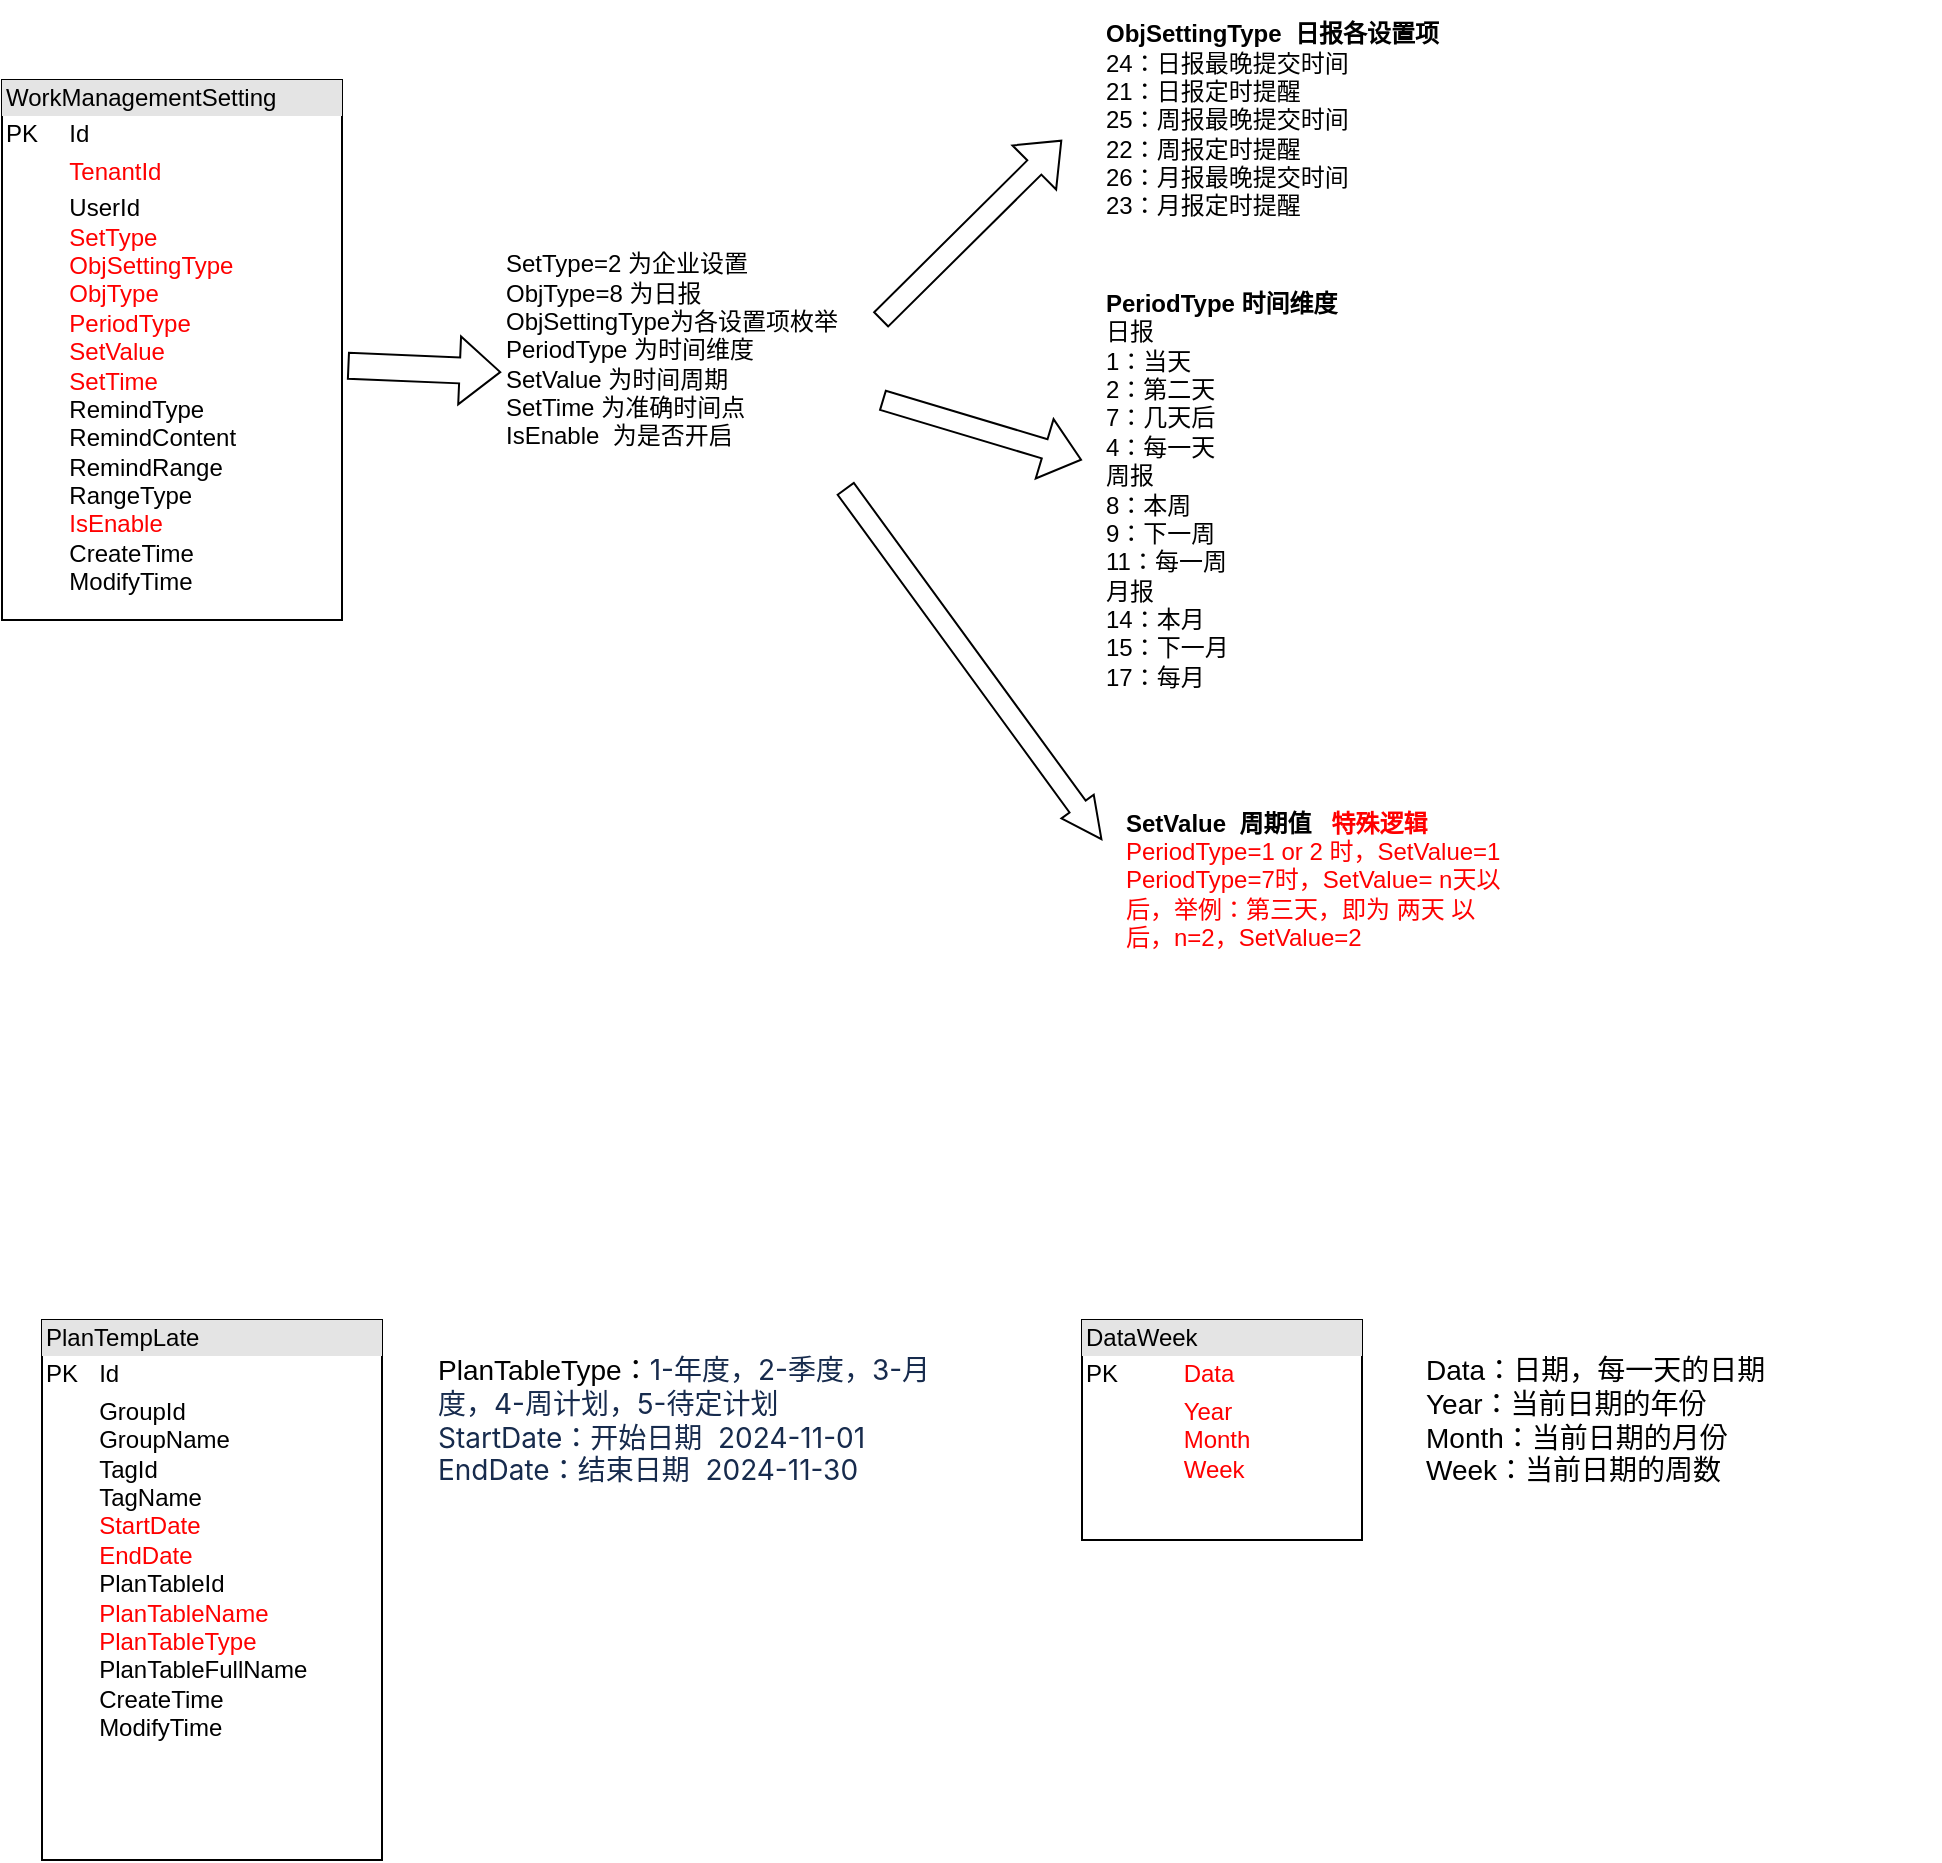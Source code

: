 <mxfile version="24.8.8">
  <diagram name="第 1 页" id="shWuY2HUWkcWStt58Jba">
    <mxGraphModel dx="1050" dy="564" grid="1" gridSize="10" guides="1" tooltips="1" connect="1" arrows="1" fold="1" page="1" pageScale="1" pageWidth="300000" pageHeight="30000" math="0" shadow="0">
      <root>
        <mxCell id="0" />
        <mxCell id="1" parent="0" />
        <mxCell id="7VeYFvIH7S3LwfYsSpzn-1" value="&lt;div style=&quot;box-sizing:border-box;width:100%;background:#e4e4e4;padding:2px;&quot;&gt;WorkManagementSetting&lt;/div&gt;&lt;table style=&quot;width:100%;font-size:1em;&quot; cellpadding=&quot;2&quot; cellspacing=&quot;0&quot;&gt;&lt;tbody&gt;&lt;tr&gt;&lt;td&gt;PK&lt;/td&gt;&lt;td&gt;Id&lt;/td&gt;&lt;/tr&gt;&lt;tr&gt;&lt;td&gt;&lt;br&gt;&lt;/td&gt;&lt;td&gt;&lt;font color=&quot;#ff0000&quot;&gt;TenantId&lt;/font&gt;&lt;/td&gt;&lt;/tr&gt;&lt;tr&gt;&lt;td&gt;&lt;/td&gt;&lt;td&gt;UserId&lt;br&gt;&lt;font color=&quot;#ff0000&quot;&gt;SetType&lt;br&gt;ObjSettingType&lt;br&gt;ObjType&lt;br&gt;PeriodType&lt;br&gt;SetValue&lt;br&gt;SetTime&lt;/font&gt;&lt;br&gt;RemindType&lt;br&gt;RemindContent&lt;br&gt;RemindRange&lt;br&gt;RangeType&lt;br&gt;&lt;font color=&quot;#ff0000&quot;&gt;IsEnable&lt;/font&gt;&lt;br&gt;CreateTime&lt;br&gt;ModifyTime&lt;br&gt;&lt;br&gt;&lt;/td&gt;&lt;/tr&gt;&lt;/tbody&gt;&lt;/table&gt;" style="verticalAlign=top;align=left;overflow=fill;html=1;whiteSpace=wrap;" parent="1" vertex="1">
          <mxGeometry x="70" y="60" width="170" height="270" as="geometry" />
        </mxCell>
        <mxCell id="7VeYFvIH7S3LwfYsSpzn-3" value="&lt;div style=&quot;&quot;&gt;&lt;span style=&quot;background-color: initial;&quot;&gt;SetType=2 为企业设置&lt;/span&gt;&lt;/div&gt;&lt;div style=&quot;&quot;&gt;ObjType=8 为日报&lt;span style=&quot;background-color: initial;&quot;&gt;&lt;br&gt;&lt;/span&gt;&lt;/div&gt;&lt;div style=&quot;&quot;&gt;ObjSettingType为各设置项枚举&lt;/div&gt;&lt;div style=&quot;&quot;&gt;PeriodType 为时间维度&lt;/div&gt;&lt;div&gt;SetValue 为时间周期&lt;/div&gt;&lt;div&gt;SetTime 为准确时间点&lt;/div&gt;&lt;div&gt;IsEnable&amp;nbsp; 为是否开启&lt;/div&gt;" style="text;html=1;align=left;verticalAlign=middle;whiteSpace=wrap;rounded=0;strokeColor=none;" parent="1" vertex="1">
          <mxGeometry x="320" y="125" width="190" height="140" as="geometry" />
        </mxCell>
        <mxCell id="7VeYFvIH7S3LwfYsSpzn-5" value="&lt;b&gt;ObjSettingType&amp;nbsp; 日报各设置项&lt;/b&gt;&lt;div&gt;24：日报最晚提交时间&lt;/div&gt;&lt;div&gt;21：日报定时提醒&lt;/div&gt;&lt;div&gt;25：周报最晚提交时间&lt;/div&gt;&lt;div&gt;22：周报定时提醒&lt;/div&gt;&lt;div&gt;26：月报最晚提交时间&lt;/div&gt;&lt;div&gt;23：月报定时提醒&lt;/div&gt;" style="text;html=1;align=left;verticalAlign=middle;whiteSpace=wrap;rounded=0;" parent="1" vertex="1">
          <mxGeometry x="620" y="20" width="200" height="120" as="geometry" />
        </mxCell>
        <mxCell id="7VeYFvIH7S3LwfYsSpzn-7" value="&lt;b&gt;PeriodType 时间维度&lt;/b&gt;&lt;div&gt;日报&lt;/div&gt;&lt;div&gt;1：当天&lt;/div&gt;&lt;div&gt;2：第二天&lt;/div&gt;&lt;div&gt;7：几天后&lt;/div&gt;&lt;div&gt;4：每一天&lt;/div&gt;&lt;div&gt;周报&lt;/div&gt;&lt;div&gt;8：本周&lt;/div&gt;&lt;div&gt;9：下一周&lt;/div&gt;&lt;div&gt;11：每一周&lt;/div&gt;&lt;div&gt;月报&lt;/div&gt;&lt;div&gt;14：本月&lt;/div&gt;&lt;div&gt;15：下一月&lt;/div&gt;&lt;div&gt;17：每月&lt;/div&gt;" style="text;html=1;align=left;verticalAlign=middle;whiteSpace=wrap;rounded=0;" parent="1" vertex="1">
          <mxGeometry x="620" y="160" width="170" height="210" as="geometry" />
        </mxCell>
        <mxCell id="7VeYFvIH7S3LwfYsSpzn-9" value="&lt;b&gt;SetValue&amp;nbsp; 周期值&amp;nbsp; &amp;nbsp;&lt;font color=&quot;#ff0000&quot;&gt;特殊逻辑&lt;/font&gt;&lt;/b&gt;&lt;div&gt;&lt;font color=&quot;#ff0000&quot;&gt;PeriodType=1 or 2 时，SetValue=1&amp;nbsp;&lt;/font&gt;&lt;/div&gt;&lt;div&gt;&lt;font color=&quot;#ff0000&quot;&gt;PeriodType=7时，SetValue= n天以后，举例：第三天，即为 两天 以后，n=2，SetValue=2&lt;/font&gt;&lt;/div&gt;" style="text;html=1;align=left;verticalAlign=middle;whiteSpace=wrap;rounded=0;" parent="1" vertex="1">
          <mxGeometry x="630" y="400" width="200" height="120" as="geometry" />
        </mxCell>
        <mxCell id="7VeYFvIH7S3LwfYsSpzn-11" value="" style="shape=flexArrow;endArrow=classic;html=1;rounded=0;entryX=-0.002;entryY=0.579;entryDx=0;entryDy=0;entryPerimeter=0;exitX=1.016;exitY=0.529;exitDx=0;exitDy=0;exitPerimeter=0;width=13;endSize=6.44;" parent="1" source="7VeYFvIH7S3LwfYsSpzn-1" target="7VeYFvIH7S3LwfYsSpzn-3" edge="1">
          <mxGeometry width="50" height="50" relative="1" as="geometry">
            <mxPoint x="250" y="210" as="sourcePoint" />
            <mxPoint x="300" y="160" as="targetPoint" />
          </mxGeometry>
        </mxCell>
        <mxCell id="7VeYFvIH7S3LwfYsSpzn-12" value="" style="shape=flexArrow;endArrow=classic;html=1;rounded=0;exitX=0.996;exitY=0.393;exitDx=0;exitDy=0;exitPerimeter=0;" parent="1" source="7VeYFvIH7S3LwfYsSpzn-3" edge="1">
          <mxGeometry width="50" height="50" relative="1" as="geometry">
            <mxPoint x="530" y="150" as="sourcePoint" />
            <mxPoint x="600" y="90" as="targetPoint" />
          </mxGeometry>
        </mxCell>
        <mxCell id="7VeYFvIH7S3LwfYsSpzn-13" value="" style="shape=flexArrow;endArrow=classic;html=1;rounded=0;" parent="1" edge="1">
          <mxGeometry width="50" height="50" relative="1" as="geometry">
            <mxPoint x="510" y="220" as="sourcePoint" />
            <mxPoint x="610" y="250" as="targetPoint" />
          </mxGeometry>
        </mxCell>
        <mxCell id="7VeYFvIH7S3LwfYsSpzn-14" value="" style="shape=flexArrow;endArrow=classic;html=1;rounded=0;exitX=0.903;exitY=0.993;exitDx=0;exitDy=0;endWidth=9;endSize=6.4;exitPerimeter=0;" parent="1" source="7VeYFvIH7S3LwfYsSpzn-3" edge="1">
          <mxGeometry width="50" height="50" relative="1" as="geometry">
            <mxPoint x="510" y="330" as="sourcePoint" />
            <mxPoint x="620" y="440" as="targetPoint" />
          </mxGeometry>
        </mxCell>
        <mxCell id="zKdpXXExsagisuEClEvH-1" value="&lt;div style=&quot;box-sizing:border-box;width:100%;background:#e4e4e4;padding:2px;&quot;&gt;PlanTempLate&lt;/div&gt;&lt;table style=&quot;width:100%;font-size:1em;&quot; cellpadding=&quot;2&quot; cellspacing=&quot;0&quot;&gt;&lt;tbody&gt;&lt;tr&gt;&lt;td&gt;PK&lt;/td&gt;&lt;td&gt;Id&lt;/td&gt;&lt;/tr&gt;&lt;tr&gt;&lt;td&gt;&lt;br&gt;&lt;/td&gt;&lt;td&gt;GroupId&lt;br&gt;GroupName&lt;br&gt;TagId&lt;br&gt;TagName&lt;br&gt;&lt;font color=&quot;#ff0000&quot;&gt;StartDate&lt;br&gt;EndDate&lt;/font&gt;&lt;br&gt;PlanTableId&lt;br&gt;&lt;font color=&quot;#ff0000&quot;&gt;PlanTableName&lt;br&gt;PlanTableType&lt;/font&gt;&lt;br&gt;PlanTableFullName&lt;br&gt;CreateTime&lt;br&gt;ModifyTime&lt;/td&gt;&lt;/tr&gt;&lt;tr&gt;&lt;td&gt;&lt;/td&gt;&lt;td&gt;&lt;br&gt;&lt;br&gt;&lt;/td&gt;&lt;/tr&gt;&lt;/tbody&gt;&lt;/table&gt;" style="verticalAlign=top;align=left;overflow=fill;html=1;whiteSpace=wrap;" vertex="1" parent="1">
          <mxGeometry x="90" y="680" width="170" height="270" as="geometry" />
        </mxCell>
        <mxCell id="zKdpXXExsagisuEClEvH-2" value="&lt;font style=&quot;font-size: 14px;&quot;&gt;PlanTableType：&lt;/font&gt;&lt;span style=&quot;color: rgb(23, 43, 77); font-family: -apple-system, BlinkMacSystemFont, &amp;quot;Segoe UI&amp;quot;, Roboto, Oxygen, Ubuntu, &amp;quot;Fira Sans&amp;quot;, &amp;quot;Droid Sans&amp;quot;, &amp;quot;Helvetica Neue&amp;quot;, sans-serif; font-size: 14px; background-color: rgb(255, 255, 255);&quot;&gt;1-年度，2-季度，3-月度，4-周计划，5-待定计划&lt;/span&gt;&lt;div&gt;&lt;span style=&quot;color: rgb(23, 43, 77); font-family: -apple-system, BlinkMacSystemFont, &amp;quot;Segoe UI&amp;quot;, Roboto, Oxygen, Ubuntu, &amp;quot;Fira Sans&amp;quot;, &amp;quot;Droid Sans&amp;quot;, &amp;quot;Helvetica Neue&amp;quot;, sans-serif; font-size: 14px; background-color: rgb(255, 255, 255);&quot;&gt;StartDate：开始日期&amp;nbsp; 2024-11-01&lt;/span&gt;&lt;/div&gt;&lt;div&gt;&lt;span style=&quot;color: rgb(23, 43, 77); font-family: -apple-system, BlinkMacSystemFont, &amp;quot;Segoe UI&amp;quot;, Roboto, Oxygen, Ubuntu, &amp;quot;Fira Sans&amp;quot;, &amp;quot;Droid Sans&amp;quot;, &amp;quot;Helvetica Neue&amp;quot;, sans-serif; font-size: 14px; background-color: rgb(255, 255, 255);&quot;&gt;EndDate：结束日期&amp;nbsp; 2024-11-30&lt;/span&gt;&lt;/div&gt;" style="text;html=1;align=left;verticalAlign=middle;whiteSpace=wrap;rounded=0;" vertex="1" parent="1">
          <mxGeometry x="285.5" y="660" width="259" height="140" as="geometry" />
        </mxCell>
        <mxCell id="zKdpXXExsagisuEClEvH-3" value="&lt;div style=&quot;box-sizing:border-box;width:100%;background:#e4e4e4;padding:2px;&quot;&gt;DataWeek&lt;/div&gt;&lt;table style=&quot;width:100%;font-size:1em;&quot; cellpadding=&quot;2&quot; cellspacing=&quot;0&quot;&gt;&lt;tbody&gt;&lt;tr&gt;&lt;td&gt;PK&lt;/td&gt;&lt;td&gt;&lt;font color=&quot;#ff0000&quot;&gt;Data&lt;/font&gt;&lt;/td&gt;&lt;/tr&gt;&lt;tr&gt;&lt;td&gt;&lt;font color=&quot;#ff0000&quot;&gt;&lt;br&gt;&lt;/font&gt;&lt;/td&gt;&lt;td&gt;&lt;font color=&quot;#ff0000&quot;&gt;Year&lt;br&gt;Month&lt;br&gt;Week&lt;/font&gt;&lt;/td&gt;&lt;/tr&gt;&lt;tr&gt;&lt;td&gt;&lt;/td&gt;&lt;td&gt;&lt;br&gt;&lt;br&gt;&lt;/td&gt;&lt;/tr&gt;&lt;/tbody&gt;&lt;/table&gt;" style="verticalAlign=top;align=left;overflow=fill;html=1;whiteSpace=wrap;" vertex="1" parent="1">
          <mxGeometry x="610" y="680" width="140" height="110" as="geometry" />
        </mxCell>
        <mxCell id="zKdpXXExsagisuEClEvH-4" value="&lt;span style=&quot;font-size: 14px;&quot;&gt;Data：日期，每一天的日期&lt;/span&gt;&lt;div&gt;&lt;span style=&quot;font-size: 14px;&quot;&gt;Year：当前日期的年份&lt;/span&gt;&lt;/div&gt;&lt;div&gt;&lt;span style=&quot;font-size: 14px;&quot;&gt;Month：当前日期的月份&lt;/span&gt;&lt;/div&gt;&lt;div&gt;&lt;span style=&quot;font-size: 14px;&quot;&gt;Week：当前日期的周数&lt;/span&gt;&lt;/div&gt;" style="text;html=1;align=left;verticalAlign=middle;whiteSpace=wrap;rounded=0;" vertex="1" parent="1">
          <mxGeometry x="780" y="660" width="259" height="140" as="geometry" />
        </mxCell>
      </root>
    </mxGraphModel>
  </diagram>
</mxfile>
